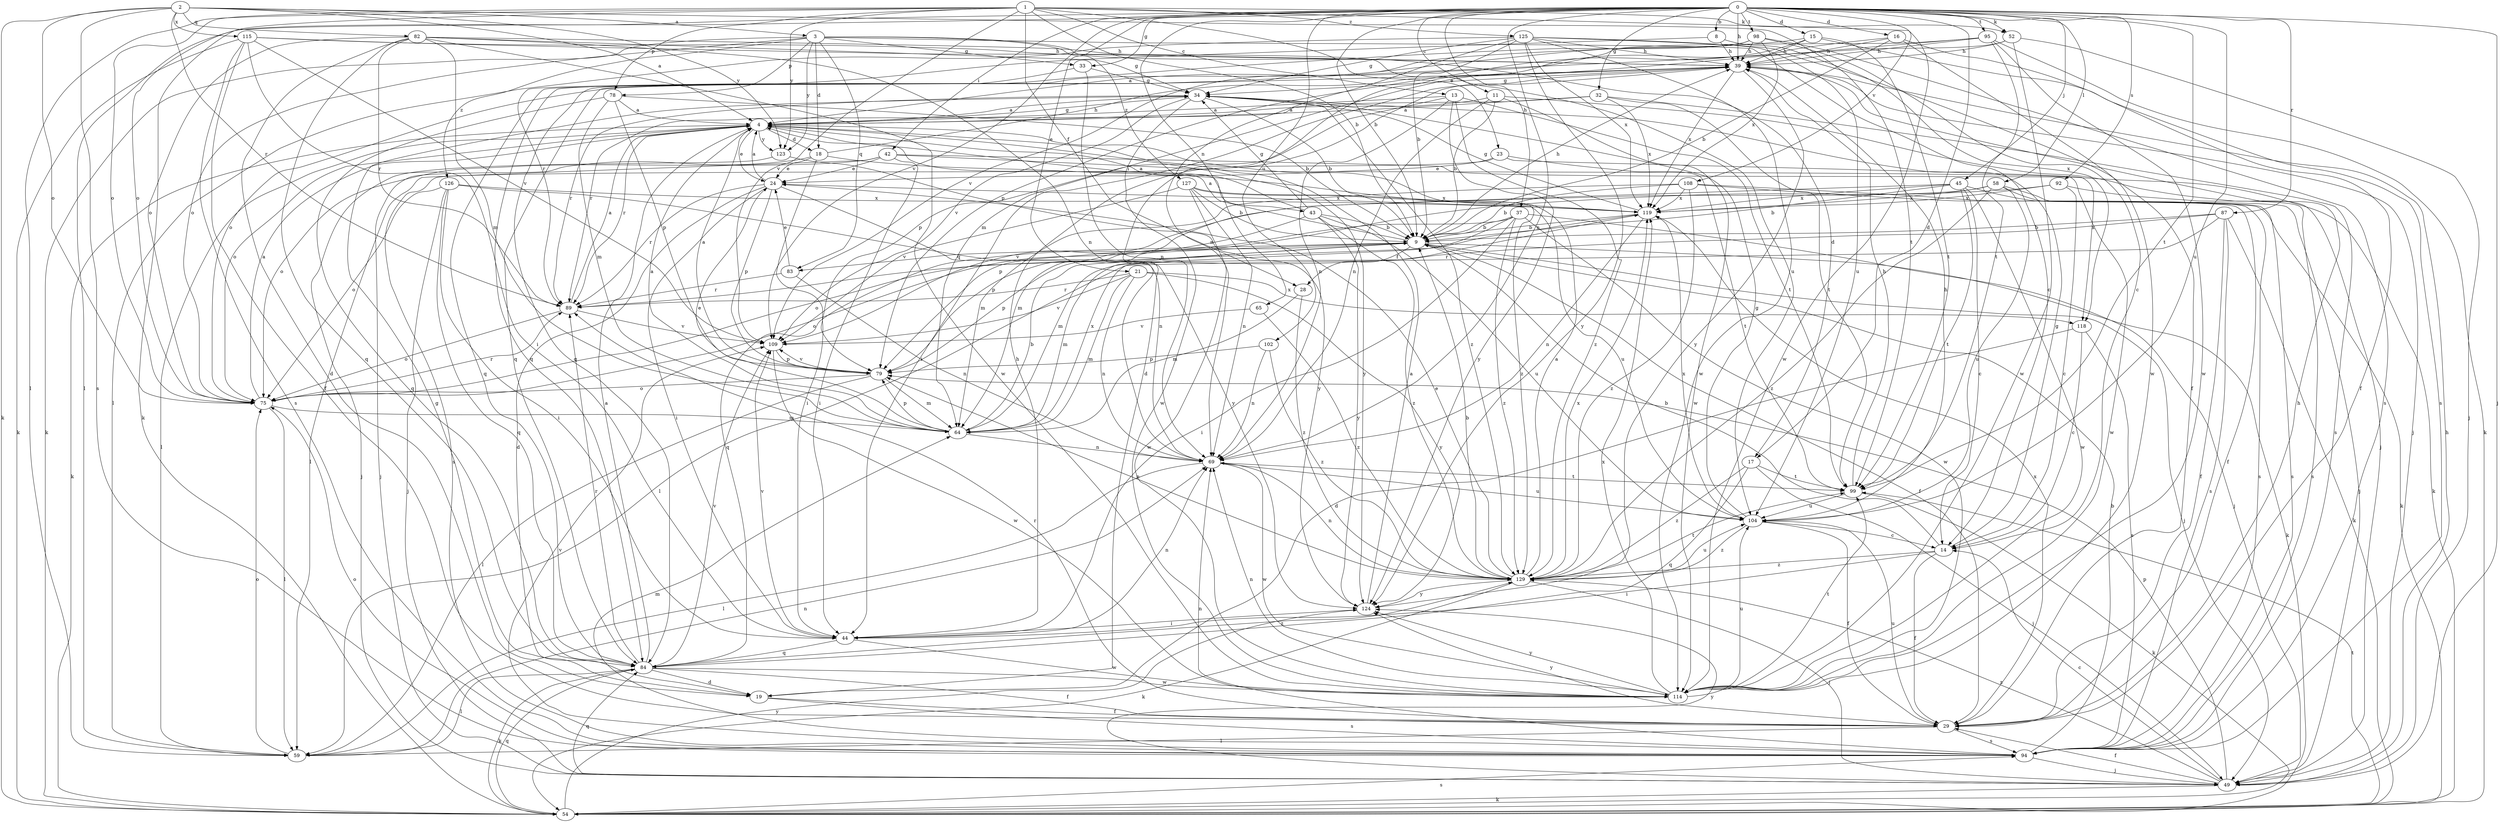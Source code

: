 strict digraph  {
0;
1;
2;
3;
4;
8;
9;
11;
13;
14;
15;
16;
17;
18;
19;
21;
23;
24;
28;
29;
32;
33;
34;
37;
39;
42;
43;
44;
45;
49;
52;
54;
58;
59;
64;
65;
69;
75;
78;
79;
82;
83;
84;
87;
89;
92;
94;
95;
98;
99;
102;
104;
108;
109;
114;
115;
118;
119;
123;
124;
125;
126;
127;
129;
0 -> 8  [label=b];
0 -> 9  [label=b];
0 -> 11  [label=c];
0 -> 15  [label=d];
0 -> 16  [label=d];
0 -> 17  [label=d];
0 -> 21  [label=e];
0 -> 32  [label=g];
0 -> 33  [label=g];
0 -> 37  [label=h];
0 -> 39  [label=h];
0 -> 42  [label=i];
0 -> 45  [label=j];
0 -> 49  [label=j];
0 -> 52  [label=k];
0 -> 58  [label=l];
0 -> 59  [label=l];
0 -> 65  [label=n];
0 -> 69  [label=n];
0 -> 75  [label=o];
0 -> 87  [label=r];
0 -> 92  [label=s];
0 -> 95  [label=t];
0 -> 98  [label=t];
0 -> 99  [label=t];
0 -> 102  [label=u];
0 -> 104  [label=u];
0 -> 108  [label=v];
0 -> 109  [label=v];
1 -> 9  [label=b];
1 -> 13  [label=c];
1 -> 23  [label=e];
1 -> 28  [label=f];
1 -> 52  [label=k];
1 -> 54  [label=k];
1 -> 59  [label=l];
1 -> 75  [label=o];
1 -> 78  [label=p];
1 -> 109  [label=v];
1 -> 114  [label=w];
1 -> 123  [label=y];
1 -> 125  [label=z];
2 -> 3  [label=a];
2 -> 4  [label=a];
2 -> 54  [label=k];
2 -> 75  [label=o];
2 -> 82  [label=q];
2 -> 89  [label=r];
2 -> 94  [label=s];
2 -> 99  [label=t];
2 -> 115  [label=x];
2 -> 123  [label=y];
3 -> 14  [label=c];
3 -> 17  [label=d];
3 -> 18  [label=d];
3 -> 33  [label=g];
3 -> 54  [label=k];
3 -> 75  [label=o];
3 -> 78  [label=p];
3 -> 83  [label=q];
3 -> 123  [label=y];
3 -> 126  [label=z];
3 -> 127  [label=z];
4 -> 18  [label=d];
4 -> 24  [label=e];
4 -> 34  [label=g];
4 -> 43  [label=i];
4 -> 54  [label=k];
4 -> 59  [label=l];
4 -> 75  [label=o];
4 -> 89  [label=r];
4 -> 123  [label=y];
4 -> 124  [label=y];
8 -> 39  [label=h];
8 -> 89  [label=r];
8 -> 118  [label=x];
9 -> 4  [label=a];
9 -> 28  [label=f];
9 -> 29  [label=f];
9 -> 39  [label=h];
9 -> 49  [label=j];
9 -> 54  [label=k];
9 -> 64  [label=m];
9 -> 75  [label=o];
9 -> 79  [label=p];
9 -> 83  [label=q];
11 -> 4  [label=a];
11 -> 9  [label=b];
11 -> 49  [label=j];
11 -> 69  [label=n];
11 -> 114  [label=w];
13 -> 4  [label=a];
13 -> 69  [label=n];
13 -> 79  [label=p];
13 -> 99  [label=t];
13 -> 124  [label=y];
13 -> 129  [label=z];
14 -> 9  [label=b];
14 -> 29  [label=f];
14 -> 34  [label=g];
14 -> 44  [label=i];
14 -> 129  [label=z];
15 -> 39  [label=h];
15 -> 79  [label=p];
15 -> 84  [label=q];
15 -> 94  [label=s];
15 -> 99  [label=t];
16 -> 9  [label=b];
16 -> 19  [label=d];
16 -> 29  [label=f];
16 -> 39  [label=h];
16 -> 114  [label=w];
17 -> 49  [label=j];
17 -> 84  [label=q];
17 -> 99  [label=t];
17 -> 129  [label=z];
18 -> 24  [label=e];
18 -> 39  [label=h];
18 -> 44  [label=i];
18 -> 49  [label=j];
18 -> 129  [label=z];
19 -> 29  [label=f];
19 -> 34  [label=g];
19 -> 94  [label=s];
21 -> 64  [label=m];
21 -> 69  [label=n];
21 -> 89  [label=r];
21 -> 109  [label=v];
21 -> 118  [label=x];
21 -> 124  [label=y];
23 -> 24  [label=e];
23 -> 94  [label=s];
23 -> 99  [label=t];
23 -> 118  [label=x];
24 -> 4  [label=a];
24 -> 19  [label=d];
24 -> 44  [label=i];
24 -> 69  [label=n];
24 -> 79  [label=p];
24 -> 89  [label=r];
24 -> 119  [label=x];
28 -> 64  [label=m];
28 -> 129  [label=z];
29 -> 39  [label=h];
29 -> 59  [label=l];
29 -> 89  [label=r];
29 -> 94  [label=s];
29 -> 104  [label=u];
29 -> 119  [label=x];
29 -> 124  [label=y];
32 -> 4  [label=a];
32 -> 89  [label=r];
32 -> 94  [label=s];
32 -> 99  [label=t];
32 -> 119  [label=x];
33 -> 34  [label=g];
33 -> 69  [label=n];
33 -> 84  [label=q];
34 -> 4  [label=a];
34 -> 9  [label=b];
34 -> 89  [label=r];
34 -> 109  [label=v];
34 -> 114  [label=w];
34 -> 129  [label=z];
37 -> 9  [label=b];
37 -> 44  [label=i];
37 -> 49  [label=j];
37 -> 64  [label=m];
37 -> 84  [label=q];
37 -> 114  [label=w];
37 -> 129  [label=z];
39 -> 34  [label=g];
39 -> 44  [label=i];
39 -> 49  [label=j];
39 -> 75  [label=o];
39 -> 119  [label=x];
39 -> 124  [label=y];
42 -> 24  [label=e];
42 -> 44  [label=i];
42 -> 54  [label=k];
42 -> 59  [label=l];
42 -> 75  [label=o];
42 -> 114  [label=w];
43 -> 4  [label=a];
43 -> 9  [label=b];
43 -> 34  [label=g];
43 -> 79  [label=p];
43 -> 104  [label=u];
43 -> 124  [label=y];
43 -> 129  [label=z];
44 -> 39  [label=h];
44 -> 69  [label=n];
44 -> 84  [label=q];
44 -> 109  [label=v];
44 -> 114  [label=w];
45 -> 9  [label=b];
45 -> 14  [label=c];
45 -> 54  [label=k];
45 -> 79  [label=p];
45 -> 99  [label=t];
45 -> 114  [label=w];
45 -> 119  [label=x];
49 -> 14  [label=c];
49 -> 29  [label=f];
49 -> 39  [label=h];
49 -> 54  [label=k];
49 -> 79  [label=p];
49 -> 84  [label=q];
49 -> 124  [label=y];
49 -> 129  [label=z];
52 -> 39  [label=h];
52 -> 49  [label=j];
52 -> 84  [label=q];
52 -> 114  [label=w];
54 -> 84  [label=q];
54 -> 94  [label=s];
54 -> 99  [label=t];
54 -> 124  [label=y];
58 -> 49  [label=j];
58 -> 94  [label=s];
58 -> 104  [label=u];
58 -> 109  [label=v];
58 -> 119  [label=x];
58 -> 129  [label=z];
59 -> 69  [label=n];
59 -> 75  [label=o];
64 -> 4  [label=a];
64 -> 9  [label=b];
64 -> 24  [label=e];
64 -> 69  [label=n];
64 -> 79  [label=p];
64 -> 119  [label=x];
65 -> 109  [label=v];
65 -> 129  [label=z];
69 -> 59  [label=l];
69 -> 99  [label=t];
69 -> 104  [label=u];
69 -> 114  [label=w];
75 -> 4  [label=a];
75 -> 59  [label=l];
75 -> 64  [label=m];
75 -> 89  [label=r];
78 -> 4  [label=a];
78 -> 9  [label=b];
78 -> 64  [label=m];
78 -> 79  [label=p];
78 -> 84  [label=q];
79 -> 4  [label=a];
79 -> 59  [label=l];
79 -> 64  [label=m];
79 -> 75  [label=o];
79 -> 109  [label=v];
82 -> 19  [label=d];
82 -> 34  [label=g];
82 -> 39  [label=h];
82 -> 64  [label=m];
82 -> 69  [label=n];
82 -> 75  [label=o];
82 -> 84  [label=q];
82 -> 89  [label=r];
82 -> 114  [label=w];
83 -> 24  [label=e];
83 -> 69  [label=n];
83 -> 89  [label=r];
84 -> 4  [label=a];
84 -> 19  [label=d];
84 -> 29  [label=f];
84 -> 54  [label=k];
84 -> 59  [label=l];
84 -> 89  [label=r];
84 -> 109  [label=v];
84 -> 114  [label=w];
84 -> 129  [label=z];
87 -> 9  [label=b];
87 -> 29  [label=f];
87 -> 54  [label=k];
87 -> 59  [label=l];
87 -> 89  [label=r];
87 -> 94  [label=s];
89 -> 4  [label=a];
89 -> 75  [label=o];
89 -> 109  [label=v];
92 -> 14  [label=c];
92 -> 64  [label=m];
92 -> 94  [label=s];
92 -> 119  [label=x];
94 -> 9  [label=b];
94 -> 49  [label=j];
94 -> 64  [label=m];
94 -> 69  [label=n];
94 -> 75  [label=o];
94 -> 109  [label=v];
95 -> 4  [label=a];
95 -> 39  [label=h];
95 -> 54  [label=k];
95 -> 64  [label=m];
95 -> 99  [label=t];
95 -> 114  [label=w];
98 -> 14  [label=c];
98 -> 39  [label=h];
98 -> 84  [label=q];
98 -> 94  [label=s];
98 -> 109  [label=v];
98 -> 119  [label=x];
99 -> 39  [label=h];
99 -> 54  [label=k];
99 -> 104  [label=u];
102 -> 69  [label=n];
102 -> 79  [label=p];
102 -> 129  [label=z];
104 -> 14  [label=c];
104 -> 29  [label=f];
104 -> 34  [label=g];
104 -> 39  [label=h];
104 -> 119  [label=x];
104 -> 129  [label=z];
108 -> 9  [label=b];
108 -> 29  [label=f];
108 -> 64  [label=m];
108 -> 94  [label=s];
108 -> 119  [label=x];
108 -> 129  [label=z];
109 -> 79  [label=p];
109 -> 114  [label=w];
114 -> 69  [label=n];
114 -> 99  [label=t];
114 -> 104  [label=u];
114 -> 119  [label=x];
114 -> 124  [label=y];
115 -> 29  [label=f];
115 -> 39  [label=h];
115 -> 44  [label=i];
115 -> 54  [label=k];
115 -> 94  [label=s];
115 -> 104  [label=u];
115 -> 109  [label=v];
118 -> 14  [label=c];
118 -> 19  [label=d];
118 -> 94  [label=s];
119 -> 9  [label=b];
119 -> 34  [label=g];
119 -> 69  [label=n];
119 -> 75  [label=o];
123 -> 49  [label=j];
123 -> 124  [label=y];
124 -> 4  [label=a];
124 -> 44  [label=i];
125 -> 9  [label=b];
125 -> 29  [label=f];
125 -> 34  [label=g];
125 -> 39  [label=h];
125 -> 59  [label=l];
125 -> 69  [label=n];
125 -> 104  [label=u];
125 -> 114  [label=w];
125 -> 119  [label=x];
125 -> 124  [label=y];
126 -> 44  [label=i];
126 -> 49  [label=j];
126 -> 75  [label=o];
126 -> 84  [label=q];
126 -> 119  [label=x];
126 -> 124  [label=y];
127 -> 9  [label=b];
127 -> 69  [label=n];
127 -> 104  [label=u];
127 -> 109  [label=v];
127 -> 114  [label=w];
127 -> 119  [label=x];
129 -> 4  [label=a];
129 -> 9  [label=b];
129 -> 24  [label=e];
129 -> 49  [label=j];
129 -> 54  [label=k];
129 -> 69  [label=n];
129 -> 79  [label=p];
129 -> 99  [label=t];
129 -> 104  [label=u];
129 -> 119  [label=x];
129 -> 124  [label=y];
}
